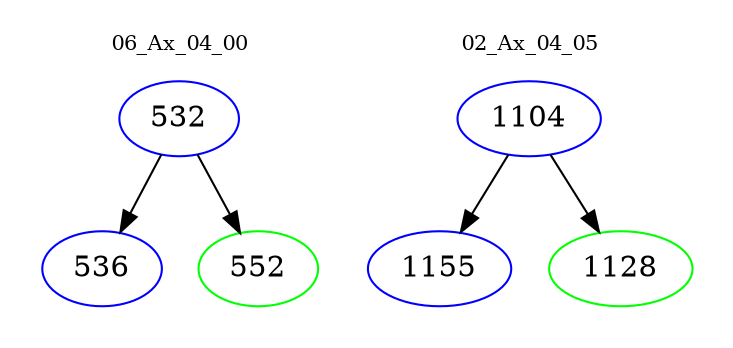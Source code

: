digraph{
subgraph cluster_0 {
color = white
label = "06_Ax_04_00";
fontsize=10;
T0_532 [label="532", color="blue"]
T0_532 -> T0_536 [color="black"]
T0_536 [label="536", color="blue"]
T0_532 -> T0_552 [color="black"]
T0_552 [label="552", color="green"]
}
subgraph cluster_1 {
color = white
label = "02_Ax_04_05";
fontsize=10;
T1_1104 [label="1104", color="blue"]
T1_1104 -> T1_1155 [color="black"]
T1_1155 [label="1155", color="blue"]
T1_1104 -> T1_1128 [color="black"]
T1_1128 [label="1128", color="green"]
}
}

